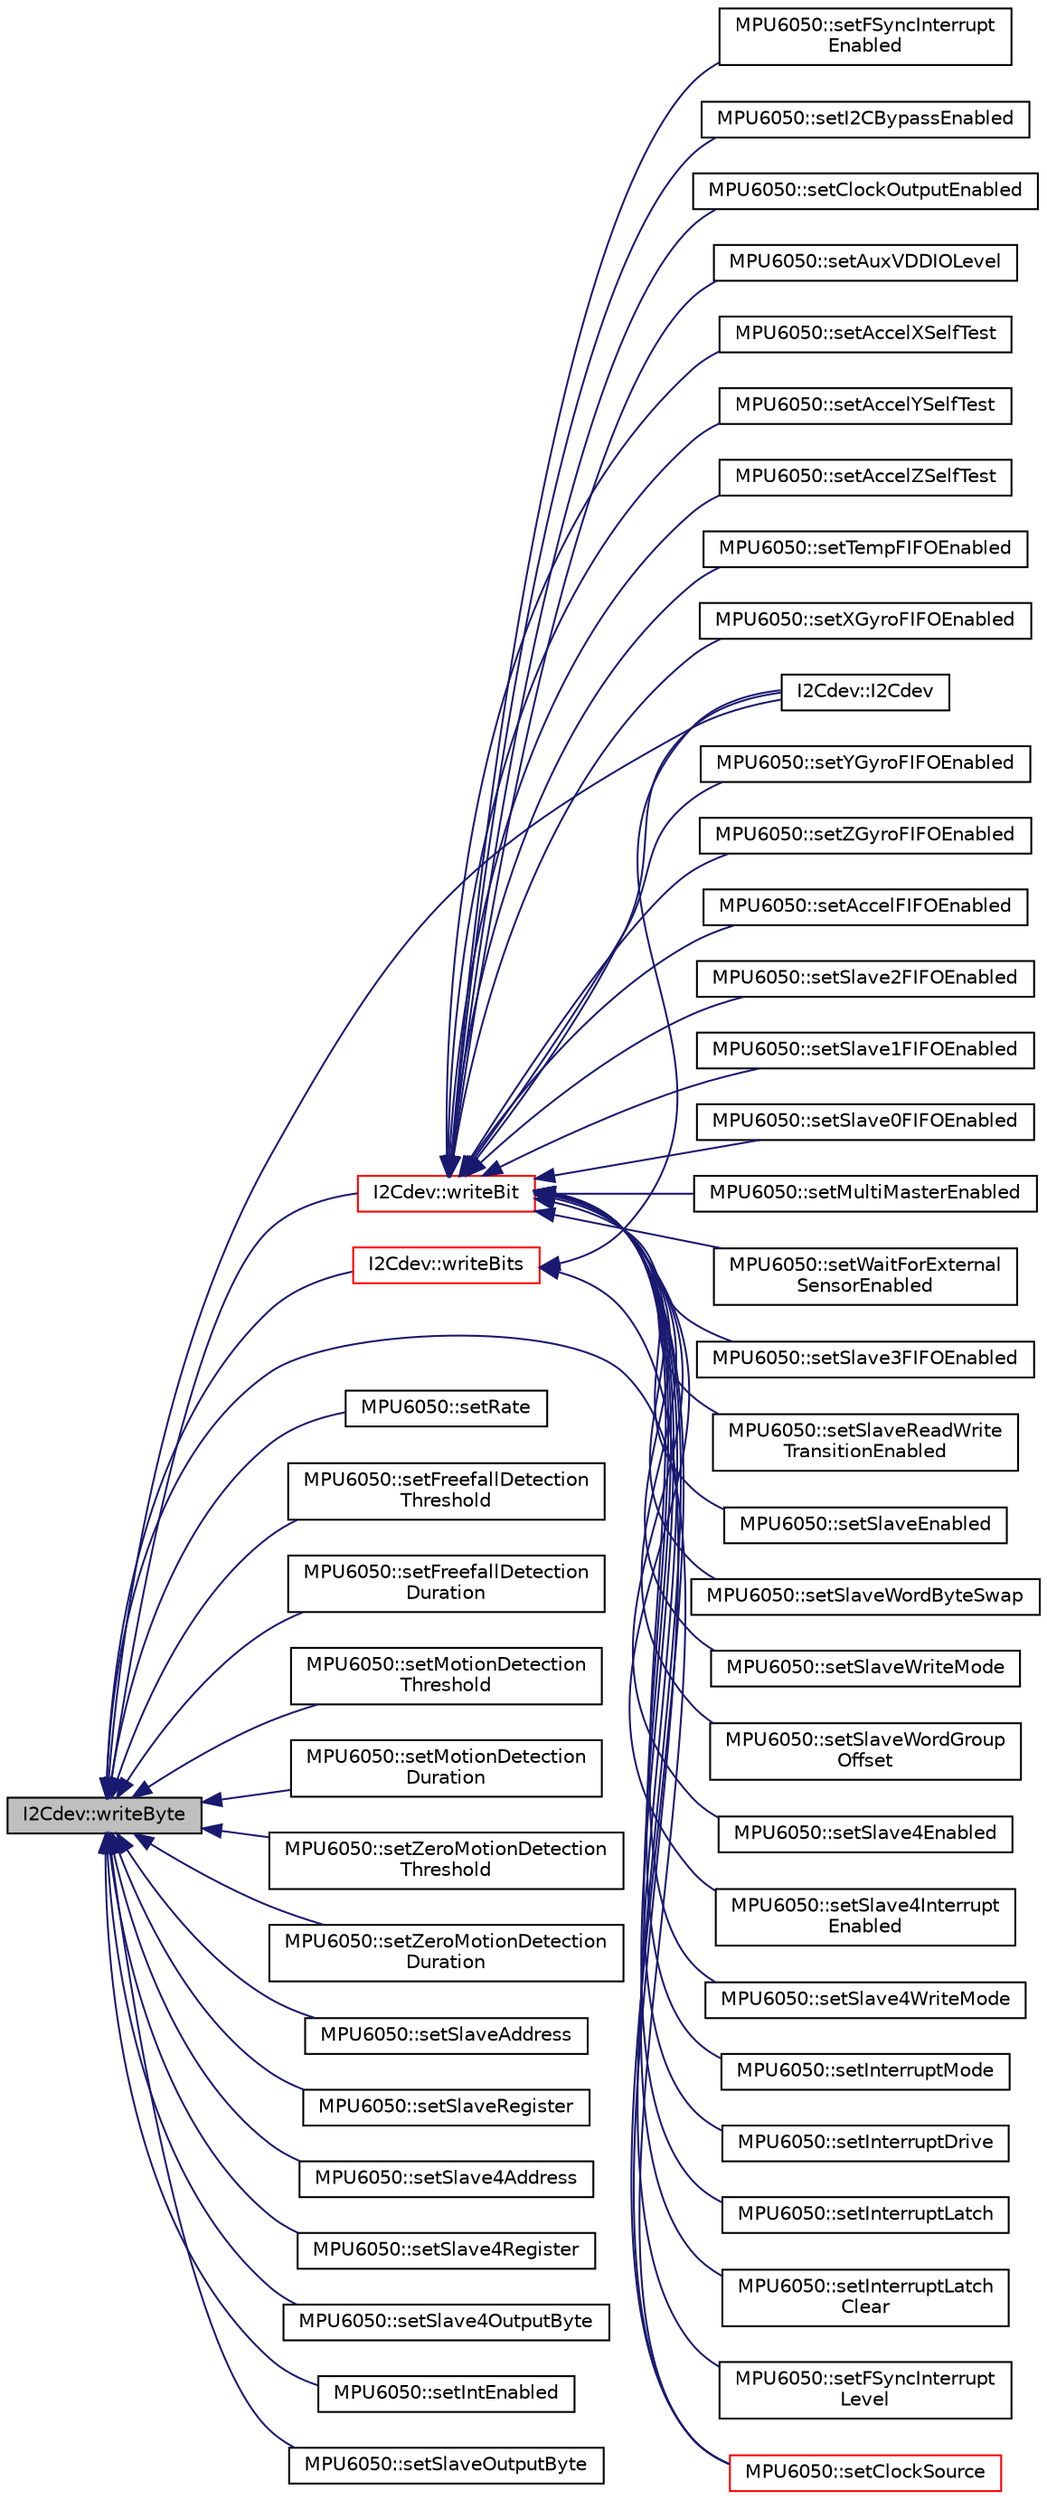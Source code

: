 digraph "I2Cdev::writeByte"
{
  edge [fontname="Helvetica",fontsize="10",labelfontname="Helvetica",labelfontsize="10"];
  node [fontname="Helvetica",fontsize="10",shape=record];
  rankdir="LR";
  Node579 [label="I2Cdev::writeByte",height=0.2,width=0.4,color="black", fillcolor="grey75", style="filled", fontcolor="black"];
  Node579 -> Node580 [dir="back",color="midnightblue",fontsize="10",style="solid",fontname="Helvetica"];
  Node580 [label="I2Cdev::I2Cdev",height=0.2,width=0.4,color="black", fillcolor="white", style="filled",URL="$class_i2_cdev.html#a2f70586510cbda5c5267a10b4ca220b9"];
  Node579 -> Node581 [dir="back",color="midnightblue",fontsize="10",style="solid",fontname="Helvetica"];
  Node581 [label="I2Cdev::writeBit",height=0.2,width=0.4,color="red", fillcolor="white", style="filled",URL="$class_i2_cdev.html#aa68890af87de5471d32e583ebbd91acb",tooltip="write a single bit in an 8-bit device register. "];
  Node581 -> Node580 [dir="back",color="midnightblue",fontsize="10",style="solid",fontname="Helvetica"];
  Node581 -> Node582 [dir="back",color="midnightblue",fontsize="10",style="solid",fontname="Helvetica"];
  Node582 [label="MPU6050::setAuxVDDIOLevel",height=0.2,width=0.4,color="black", fillcolor="white", style="filled",URL="$class_m_p_u6050.html#a7c666c20e26869bc80646f1b2c3d69bc",tooltip="Set the auxiliary I2C supply voltage level. "];
  Node581 -> Node583 [dir="back",color="midnightblue",fontsize="10",style="solid",fontname="Helvetica"];
  Node583 [label="MPU6050::setAccelXSelfTest",height=0.2,width=0.4,color="black", fillcolor="white", style="filled",URL="$class_m_p_u6050.html#ac2ab843dc9d241056ed0f891195cdbf9",tooltip="Get self-test enabled setting for accelerometer X axis. "];
  Node581 -> Node584 [dir="back",color="midnightblue",fontsize="10",style="solid",fontname="Helvetica"];
  Node584 [label="MPU6050::setAccelYSelfTest",height=0.2,width=0.4,color="black", fillcolor="white", style="filled",URL="$class_m_p_u6050.html#ad5847430ab297959e4d0e9b81ba2e3ba",tooltip="Get self-test enabled value for accelerometer Y axis. "];
  Node581 -> Node585 [dir="back",color="midnightblue",fontsize="10",style="solid",fontname="Helvetica"];
  Node585 [label="MPU6050::setAccelZSelfTest",height=0.2,width=0.4,color="black", fillcolor="white", style="filled",URL="$class_m_p_u6050.html#a8eb8ba039af9a47e0475a3835b87f404",tooltip="Set self-test enabled value for accelerometer Z axis. "];
  Node581 -> Node586 [dir="back",color="midnightblue",fontsize="10",style="solid",fontname="Helvetica"];
  Node586 [label="MPU6050::setTempFIFOEnabled",height=0.2,width=0.4,color="black", fillcolor="white", style="filled",URL="$class_m_p_u6050.html#ae528a25b4997ad0e3091a012e4e4419e",tooltip="Set temperature FIFO enabled value. "];
  Node581 -> Node587 [dir="back",color="midnightblue",fontsize="10",style="solid",fontname="Helvetica"];
  Node587 [label="MPU6050::setXGyroFIFOEnabled",height=0.2,width=0.4,color="black", fillcolor="white", style="filled",URL="$class_m_p_u6050.html#a53a03d1f255a62f01375c870cdc85767",tooltip="Set gyroscope X-axis FIFO enabled value. "];
  Node581 -> Node588 [dir="back",color="midnightblue",fontsize="10",style="solid",fontname="Helvetica"];
  Node588 [label="MPU6050::setYGyroFIFOEnabled",height=0.2,width=0.4,color="black", fillcolor="white", style="filled",URL="$class_m_p_u6050.html#a16eb12bbf07bc17a9d852941d834175e",tooltip="Set gyroscope Y-axis FIFO enabled value. "];
  Node581 -> Node589 [dir="back",color="midnightblue",fontsize="10",style="solid",fontname="Helvetica"];
  Node589 [label="MPU6050::setZGyroFIFOEnabled",height=0.2,width=0.4,color="black", fillcolor="white", style="filled",URL="$class_m_p_u6050.html#af5b5bc39b66466ba910f6eef1259444c",tooltip="Set gyroscope Z-axis FIFO enabled value. "];
  Node581 -> Node590 [dir="back",color="midnightblue",fontsize="10",style="solid",fontname="Helvetica"];
  Node590 [label="MPU6050::setAccelFIFOEnabled",height=0.2,width=0.4,color="black", fillcolor="white", style="filled",URL="$class_m_p_u6050.html#afccbee85f5cdc95098f6d62d8d417c3f",tooltip="Set accelerometer FIFO enabled value. "];
  Node581 -> Node591 [dir="back",color="midnightblue",fontsize="10",style="solid",fontname="Helvetica"];
  Node591 [label="MPU6050::setSlave2FIFOEnabled",height=0.2,width=0.4,color="black", fillcolor="white", style="filled",URL="$class_m_p_u6050.html#a38a10ac4f30b96718ec021dc0db8587b",tooltip="Set Slave 2 FIFO enabled value. "];
  Node581 -> Node592 [dir="back",color="midnightblue",fontsize="10",style="solid",fontname="Helvetica"];
  Node592 [label="MPU6050::setSlave1FIFOEnabled",height=0.2,width=0.4,color="black", fillcolor="white", style="filled",URL="$class_m_p_u6050.html#a5d432fa2fb8b2227f50aa5c7b5befb66",tooltip="Set Slave 1 FIFO enabled value. "];
  Node581 -> Node593 [dir="back",color="midnightblue",fontsize="10",style="solid",fontname="Helvetica"];
  Node593 [label="MPU6050::setSlave0FIFOEnabled",height=0.2,width=0.4,color="black", fillcolor="white", style="filled",URL="$class_m_p_u6050.html#a97fbf27e1b827f9dfc3c28ff376b54c4",tooltip="Set Slave 0 FIFO enabled value. "];
  Node581 -> Node594 [dir="back",color="midnightblue",fontsize="10",style="solid",fontname="Helvetica"];
  Node594 [label="MPU6050::setMultiMasterEnabled",height=0.2,width=0.4,color="black", fillcolor="white", style="filled",URL="$class_m_p_u6050.html#a039f5724974c5bf3f373ed9be031441c",tooltip="Set multi-master enabled value. "];
  Node581 -> Node595 [dir="back",color="midnightblue",fontsize="10",style="solid",fontname="Helvetica"];
  Node595 [label="MPU6050::setWaitForExternal\lSensorEnabled",height=0.2,width=0.4,color="black", fillcolor="white", style="filled",URL="$class_m_p_u6050.html#a20dc4bdedbe1550580c28a6d090291be",tooltip="Set wait-for-external-sensor-data enabled value. "];
  Node581 -> Node596 [dir="back",color="midnightblue",fontsize="10",style="solid",fontname="Helvetica"];
  Node596 [label="MPU6050::setSlave3FIFOEnabled",height=0.2,width=0.4,color="black", fillcolor="white", style="filled",URL="$class_m_p_u6050.html#a6ed713870c7f6d085ded91a45515a36c",tooltip="Set Slave 3 FIFO enabled value. "];
  Node581 -> Node597 [dir="back",color="midnightblue",fontsize="10",style="solid",fontname="Helvetica"];
  Node597 [label="MPU6050::setSlaveReadWrite\lTransitionEnabled",height=0.2,width=0.4,color="black", fillcolor="white", style="filled",URL="$class_m_p_u6050.html#a3413efbf2f4e8a27aa8768d9bc34d663",tooltip="Set slave read/write transition enabled value. "];
  Node581 -> Node598 [dir="back",color="midnightblue",fontsize="10",style="solid",fontname="Helvetica"];
  Node598 [label="MPU6050::setSlaveEnabled",height=0.2,width=0.4,color="black", fillcolor="white", style="filled",URL="$class_m_p_u6050.html#afaffa021d7bb41f3a288827080602eee",tooltip="Set the enabled value for the specified slave (0-3). "];
  Node581 -> Node599 [dir="back",color="midnightblue",fontsize="10",style="solid",fontname="Helvetica"];
  Node599 [label="MPU6050::setSlaveWordByteSwap",height=0.2,width=0.4,color="black", fillcolor="white", style="filled",URL="$class_m_p_u6050.html#abeb1f83652066d7543fd3283af794364",tooltip="Set word pair byte-swapping enabled for the specified slave (0-3). "];
  Node581 -> Node600 [dir="back",color="midnightblue",fontsize="10",style="solid",fontname="Helvetica"];
  Node600 [label="MPU6050::setSlaveWriteMode",height=0.2,width=0.4,color="black", fillcolor="white", style="filled",URL="$class_m_p_u6050.html#a3d9bfcb5394c7a382009cd2dc91ce801",tooltip="Set write mode for the specified slave (0-3). "];
  Node581 -> Node601 [dir="back",color="midnightblue",fontsize="10",style="solid",fontname="Helvetica"];
  Node601 [label="MPU6050::setSlaveWordGroup\lOffset",height=0.2,width=0.4,color="black", fillcolor="white", style="filled",URL="$class_m_p_u6050.html#a32602ab86f70b70d3313628fc6c010ae",tooltip="Set word pair grouping order offset for the specified slave (0-3). "];
  Node581 -> Node602 [dir="back",color="midnightblue",fontsize="10",style="solid",fontname="Helvetica"];
  Node602 [label="MPU6050::setSlave4Enabled",height=0.2,width=0.4,color="black", fillcolor="white", style="filled",URL="$class_m_p_u6050.html#a04be2a8c3af6ef174f97769b9b5164a9",tooltip="Set the enabled value for Slave 4. "];
  Node581 -> Node603 [dir="back",color="midnightblue",fontsize="10",style="solid",fontname="Helvetica"];
  Node603 [label="MPU6050::setSlave4Interrupt\lEnabled",height=0.2,width=0.4,color="black", fillcolor="white", style="filled",URL="$class_m_p_u6050.html#a7d7498ebc26f8a1fe8c9dcf40cd5d265",tooltip="Set the enabled value for Slave 4 transaction interrupts. "];
  Node581 -> Node604 [dir="back",color="midnightblue",fontsize="10",style="solid",fontname="Helvetica"];
  Node604 [label="MPU6050::setSlave4WriteMode",height=0.2,width=0.4,color="black", fillcolor="white", style="filled",URL="$class_m_p_u6050.html#af1402fe7f3e1cc0dedb6714351cbca4e",tooltip="Set write mode for the Slave 4. "];
  Node581 -> Node605 [dir="back",color="midnightblue",fontsize="10",style="solid",fontname="Helvetica"];
  Node605 [label="MPU6050::setInterruptMode",height=0.2,width=0.4,color="black", fillcolor="white", style="filled",URL="$class_m_p_u6050.html#a003a098a1521c5ef4df50c0a8a2d47ab",tooltip="Set interrupt logic level mode. "];
  Node581 -> Node606 [dir="back",color="midnightblue",fontsize="10",style="solid",fontname="Helvetica"];
  Node606 [label="MPU6050::setInterruptDrive",height=0.2,width=0.4,color="black", fillcolor="white", style="filled",URL="$class_m_p_u6050.html#a9d9d6aeea346e6f6fad8e4a428cf3301",tooltip="Set interrupt drive mode. "];
  Node581 -> Node607 [dir="back",color="midnightblue",fontsize="10",style="solid",fontname="Helvetica"];
  Node607 [label="MPU6050::setInterruptLatch",height=0.2,width=0.4,color="black", fillcolor="white", style="filled",URL="$class_m_p_u6050.html#abf9ccf9eb6c7156e6660abb76734920a",tooltip="Set interrupt latch mode. "];
  Node581 -> Node608 [dir="back",color="midnightblue",fontsize="10",style="solid",fontname="Helvetica"];
  Node608 [label="MPU6050::setInterruptLatch\lClear",height=0.2,width=0.4,color="black", fillcolor="white", style="filled",URL="$class_m_p_u6050.html#a2fa64c7030242aac18bd6727e8ca4a54",tooltip="Set interrupt latch clear mode. "];
  Node581 -> Node609 [dir="back",color="midnightblue",fontsize="10",style="solid",fontname="Helvetica"];
  Node609 [label="MPU6050::setFSyncInterrupt\lLevel",height=0.2,width=0.4,color="black", fillcolor="white", style="filled",URL="$class_m_p_u6050.html#a2b1c75cfc29e8ff8205f4ff33a426716",tooltip="Set FSYNC interrupt logic level mode. "];
  Node581 -> Node610 [dir="back",color="midnightblue",fontsize="10",style="solid",fontname="Helvetica"];
  Node610 [label="MPU6050::setFSyncInterrupt\lEnabled",height=0.2,width=0.4,color="black", fillcolor="white", style="filled",URL="$class_m_p_u6050.html#a96aa409e02cdb7d3671890c70b44f167",tooltip="Set FSYNC pin interrupt enabled setting. "];
  Node581 -> Node611 [dir="back",color="midnightblue",fontsize="10",style="solid",fontname="Helvetica"];
  Node611 [label="MPU6050::setI2CBypassEnabled",height=0.2,width=0.4,color="black", fillcolor="white", style="filled",URL="$class_m_p_u6050.html#aa828160756a50f414aa3f5f5f0353c70",tooltip="Set I2C bypass enabled status. "];
  Node581 -> Node612 [dir="back",color="midnightblue",fontsize="10",style="solid",fontname="Helvetica"];
  Node612 [label="MPU6050::setClockOutputEnabled",height=0.2,width=0.4,color="black", fillcolor="white", style="filled",URL="$class_m_p_u6050.html#a71ec4642b6f6c937bbf6a24fea4179e5",tooltip="Set reference clock output enabled status. "];
  Node581 -> Node635 [dir="back",color="midnightblue",fontsize="10",style="solid",fontname="Helvetica"];
  Node635 [label="MPU6050::setClockSource",height=0.2,width=0.4,color="red", fillcolor="white", style="filled",URL="$class_m_p_u6050.html#a4c1cd147d038e024bdeaa053c4d77734",tooltip="Set clock source setting. "];
  Node579 -> Node636 [dir="back",color="midnightblue",fontsize="10",style="solid",fontname="Helvetica"];
  Node636 [label="I2Cdev::writeBits",height=0.2,width=0.4,color="red", fillcolor="white", style="filled",URL="$class_i2_cdev.html#a913371251b6a41520c080115650e1b59",tooltip="Write multiple bits in an 8-bit device register. "];
  Node636 -> Node580 [dir="back",color="midnightblue",fontsize="10",style="solid",fontname="Helvetica"];
  Node636 -> Node635 [dir="back",color="midnightblue",fontsize="10",style="solid",fontname="Helvetica"];
  Node579 -> Node648 [dir="back",color="midnightblue",fontsize="10",style="solid",fontname="Helvetica"];
  Node648 [label="MPU6050::setRate",height=0.2,width=0.4,color="black", fillcolor="white", style="filled",URL="$class_m_p_u6050.html#a7d03801d6b656e8e12cd3c1dd97824a8",tooltip="Set gyroscope sample rate divider. "];
  Node579 -> Node649 [dir="back",color="midnightblue",fontsize="10",style="solid",fontname="Helvetica"];
  Node649 [label="MPU6050::setFreefallDetection\lThreshold",height=0.2,width=0.4,color="black", fillcolor="white", style="filled",URL="$class_m_p_u6050.html#af704e1a4eb01522b146abeba78c32716",tooltip="Get free-fall event acceleration threshold. "];
  Node579 -> Node650 [dir="back",color="midnightblue",fontsize="10",style="solid",fontname="Helvetica"];
  Node650 [label="MPU6050::setFreefallDetection\lDuration",height=0.2,width=0.4,color="black", fillcolor="white", style="filled",URL="$class_m_p_u6050.html#a41eeb40a654465966d260e3d31c4de4b",tooltip="Get free-fall event duration threshold. "];
  Node579 -> Node651 [dir="back",color="midnightblue",fontsize="10",style="solid",fontname="Helvetica"];
  Node651 [label="MPU6050::setMotionDetection\lThreshold",height=0.2,width=0.4,color="black", fillcolor="white", style="filled",URL="$class_m_p_u6050.html#aa23c8d66502345c30915e69975fd2cc9",tooltip="Set free-fall event acceleration threshold. "];
  Node579 -> Node652 [dir="back",color="midnightblue",fontsize="10",style="solid",fontname="Helvetica"];
  Node652 [label="MPU6050::setMotionDetection\lDuration",height=0.2,width=0.4,color="black", fillcolor="white", style="filled",URL="$class_m_p_u6050.html#a6d81616aaa47539217057891c91ff08f",tooltip="Set motion detection event duration threshold. "];
  Node579 -> Node653 [dir="back",color="midnightblue",fontsize="10",style="solid",fontname="Helvetica"];
  Node653 [label="MPU6050::setZeroMotionDetection\lThreshold",height=0.2,width=0.4,color="black", fillcolor="white", style="filled",URL="$class_m_p_u6050.html#a347a51fd25de20b9ead4659015ef793b",tooltip="Set zero motion detection event acceleration threshold. "];
  Node579 -> Node654 [dir="back",color="midnightblue",fontsize="10",style="solid",fontname="Helvetica"];
  Node654 [label="MPU6050::setZeroMotionDetection\lDuration",height=0.2,width=0.4,color="black", fillcolor="white", style="filled",URL="$class_m_p_u6050.html#a6d25a21e1673682f096399b719c66d2c",tooltip="Set zero motion detection event duration threshold. "];
  Node579 -> Node655 [dir="back",color="midnightblue",fontsize="10",style="solid",fontname="Helvetica"];
  Node655 [label="MPU6050::setSlaveAddress",height=0.2,width=0.4,color="black", fillcolor="white", style="filled",URL="$class_m_p_u6050.html#a3c07eb2c59fff3ddc7186319ee40ba6f",tooltip="Set the I2C address of the specified slave (0-3). "];
  Node579 -> Node656 [dir="back",color="midnightblue",fontsize="10",style="solid",fontname="Helvetica"];
  Node656 [label="MPU6050::setSlaveRegister",height=0.2,width=0.4,color="black", fillcolor="white", style="filled",URL="$class_m_p_u6050.html#a62851e982059a2462d52c210ad764a1c",tooltip="Set the active internal register for the specified slave (0-3). "];
  Node579 -> Node657 [dir="back",color="midnightblue",fontsize="10",style="solid",fontname="Helvetica"];
  Node657 [label="MPU6050::setSlave4Address",height=0.2,width=0.4,color="black", fillcolor="white", style="filled",URL="$class_m_p_u6050.html#a6985da2cbc37be3fefbe3c16bf8d34a6",tooltip="Set the I2C address of Slave 4. "];
  Node579 -> Node658 [dir="back",color="midnightblue",fontsize="10",style="solid",fontname="Helvetica"];
  Node658 [label="MPU6050::setSlave4Register",height=0.2,width=0.4,color="black", fillcolor="white", style="filled",URL="$class_m_p_u6050.html#ae54dc358da048e61a1ac68012300fdaa",tooltip="Set the active internal register for Slave 4. "];
  Node579 -> Node659 [dir="back",color="midnightblue",fontsize="10",style="solid",fontname="Helvetica"];
  Node659 [label="MPU6050::setSlave4OutputByte",height=0.2,width=0.4,color="black", fillcolor="white", style="filled",URL="$class_m_p_u6050.html#a17147a6f477be79f58889e9e6329392f",tooltip="Set new byte to write to Slave 4. "];
  Node579 -> Node660 [dir="back",color="midnightblue",fontsize="10",style="solid",fontname="Helvetica"];
  Node660 [label="MPU6050::setIntEnabled",height=0.2,width=0.4,color="black", fillcolor="white", style="filled",URL="$class_m_p_u6050.html#ac7bcf24249dd5000320a8ec0ffe488c6",tooltip="Set full interrupt enabled status. "];
  Node579 -> Node661 [dir="back",color="midnightblue",fontsize="10",style="solid",fontname="Helvetica"];
  Node661 [label="MPU6050::setSlaveOutputByte",height=0.2,width=0.4,color="black", fillcolor="white", style="filled",URL="$class_m_p_u6050.html#a34a1def575f6abcd464afe954de8a461",tooltip="Write byte to Data Output container for specified slave. "];
  Node579 -> Node635 [dir="back",color="midnightblue",fontsize="10",style="solid",fontname="Helvetica"];
}
